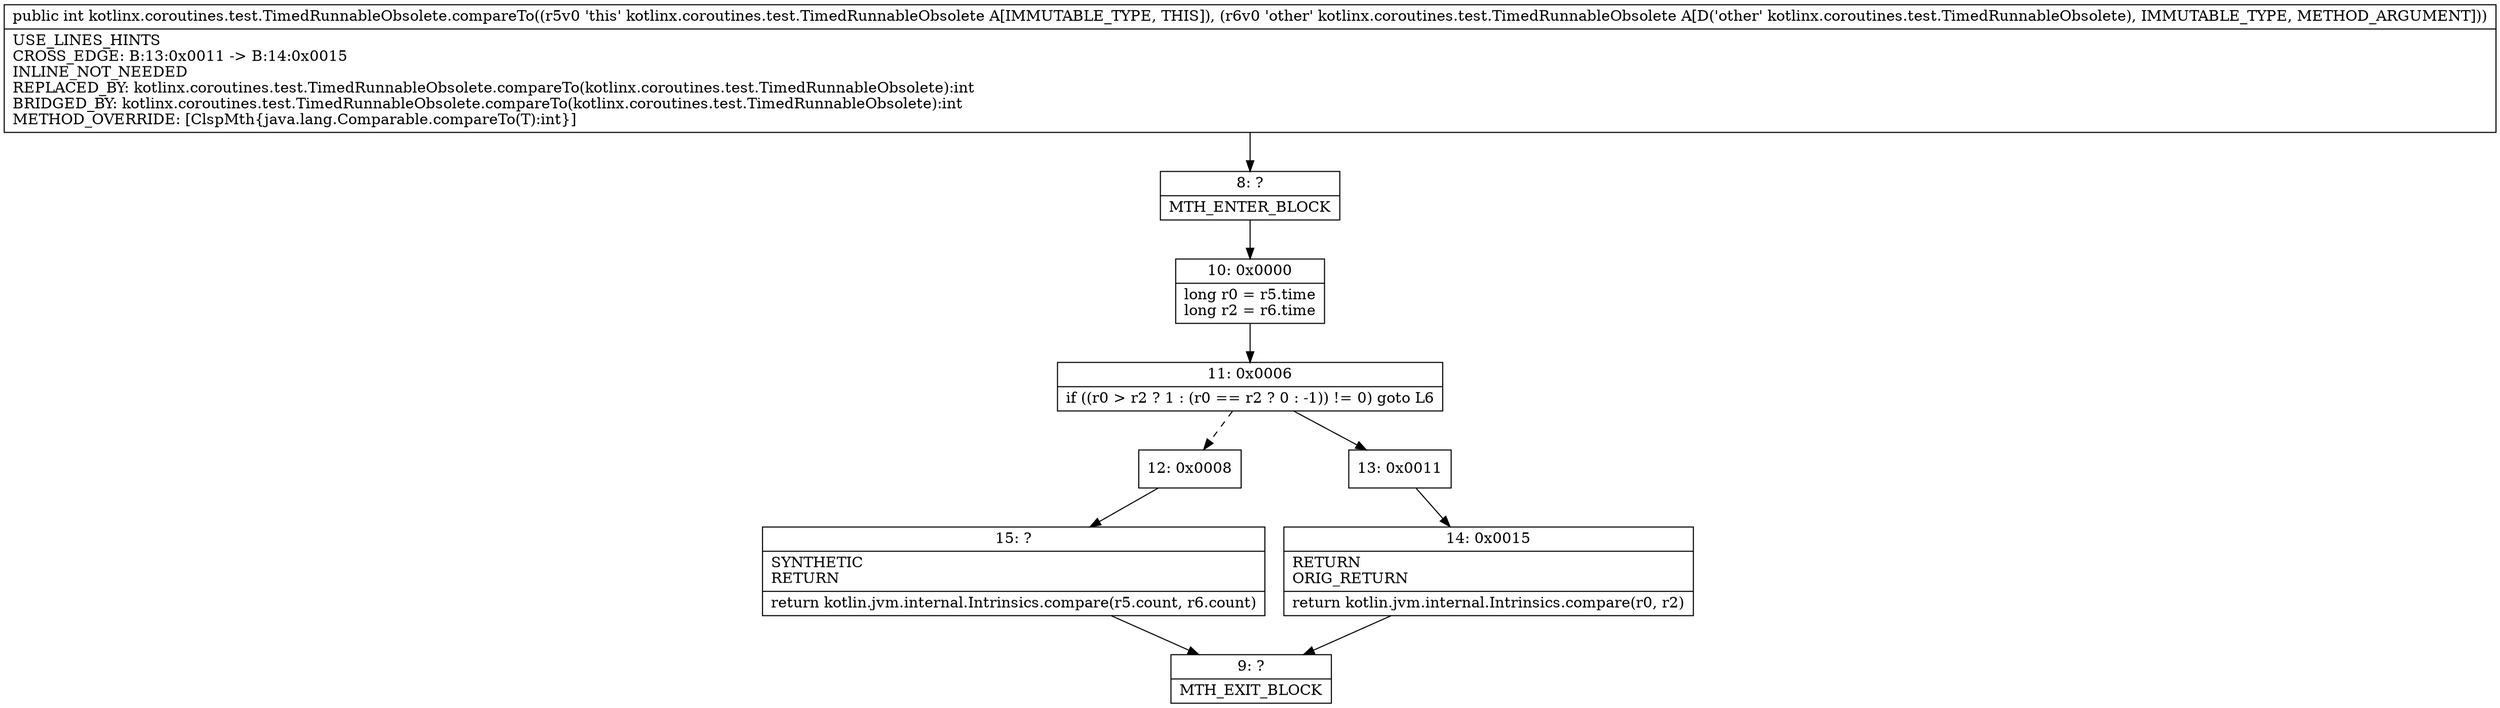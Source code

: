 digraph "CFG forkotlinx.coroutines.test.TimedRunnableObsolete.compareTo(Lkotlinx\/coroutines\/test\/TimedRunnableObsolete;)I" {
Node_8 [shape=record,label="{8\:\ ?|MTH_ENTER_BLOCK\l}"];
Node_10 [shape=record,label="{10\:\ 0x0000|long r0 = r5.time\llong r2 = r6.time\l}"];
Node_11 [shape=record,label="{11\:\ 0x0006|if ((r0 \> r2 ? 1 : (r0 == r2 ? 0 : \-1)) != 0) goto L6\l}"];
Node_12 [shape=record,label="{12\:\ 0x0008}"];
Node_15 [shape=record,label="{15\:\ ?|SYNTHETIC\lRETURN\l|return kotlin.jvm.internal.Intrinsics.compare(r5.count, r6.count)\l}"];
Node_9 [shape=record,label="{9\:\ ?|MTH_EXIT_BLOCK\l}"];
Node_13 [shape=record,label="{13\:\ 0x0011}"];
Node_14 [shape=record,label="{14\:\ 0x0015|RETURN\lORIG_RETURN\l|return kotlin.jvm.internal.Intrinsics.compare(r0, r2)\l}"];
MethodNode[shape=record,label="{public int kotlinx.coroutines.test.TimedRunnableObsolete.compareTo((r5v0 'this' kotlinx.coroutines.test.TimedRunnableObsolete A[IMMUTABLE_TYPE, THIS]), (r6v0 'other' kotlinx.coroutines.test.TimedRunnableObsolete A[D('other' kotlinx.coroutines.test.TimedRunnableObsolete), IMMUTABLE_TYPE, METHOD_ARGUMENT]))  | USE_LINES_HINTS\lCROSS_EDGE: B:13:0x0011 \-\> B:14:0x0015\lINLINE_NOT_NEEDED\lREPLACED_BY: kotlinx.coroutines.test.TimedRunnableObsolete.compareTo(kotlinx.coroutines.test.TimedRunnableObsolete):int\lBRIDGED_BY: kotlinx.coroutines.test.TimedRunnableObsolete.compareTo(kotlinx.coroutines.test.TimedRunnableObsolete):int\lMETHOD_OVERRIDE: [ClspMth\{java.lang.Comparable.compareTo(T):int\}]\l}"];
MethodNode -> Node_8;Node_8 -> Node_10;
Node_10 -> Node_11;
Node_11 -> Node_12[style=dashed];
Node_11 -> Node_13;
Node_12 -> Node_15;
Node_15 -> Node_9;
Node_13 -> Node_14;
Node_14 -> Node_9;
}

